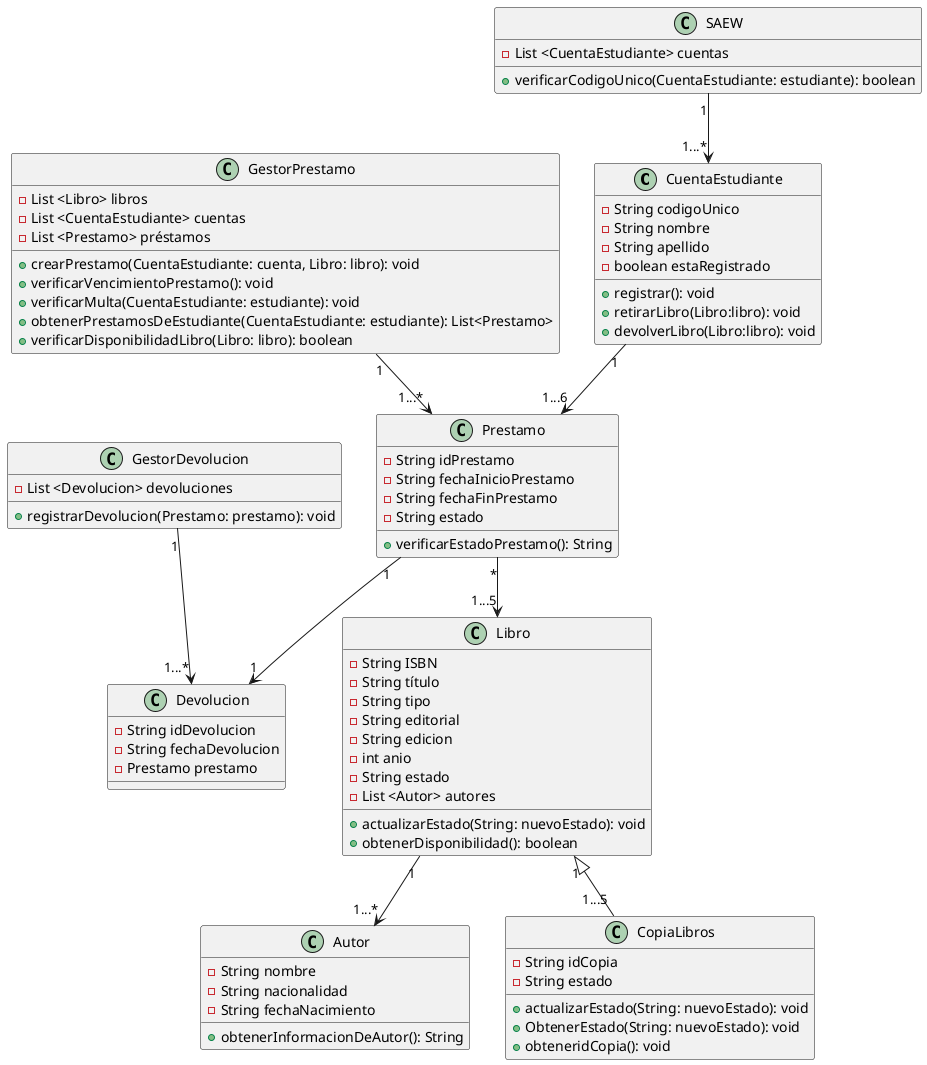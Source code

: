 @startuml
'https://plantuml.com/class-diagram

class CuentaEstudiante {
-String codigoUnico
-String nombre
-String apellido
-boolean estaRegistrado
+registrar(): void
+retirarLibro(Libro:libro): void
+devolverLibro(Libro:libro): void
}

class Libro {
-String ISBN
-String título
-String tipo
-String editorial
-String edicion
-int anio
-String estado
-List <Autor> autores
+actualizarEstado(String: nuevoEstado): void
+obtenerDisponibilidad(): boolean
}

class Autor {
-String nombre
-String nacionalidad
-String fechaNacimiento
+obtenerInformacionDeAutor(): String
}

class Prestamo {
-String idPrestamo
-String fechaInicioPrestamo
-String fechaFinPrestamo
-String estado
+verificarEstadoPrestamo(): String
}

class GestorPrestamo{
-List <Libro> libros
-List <CuentaEstudiante> cuentas
-List <Prestamo> préstamos
+crearPrestamo(CuentaEstudiante: cuenta, Libro: libro): void
+verificarVencimientoPrestamo(): void
+verificarMulta(CuentaEstudiante: estudiante): void
+obtenerPrestamosDeEstudiante(CuentaEstudiante: estudiante): List<Prestamo>
+verificarDisponibilidadLibro(Libro: libro): boolean
}
class SAEW{
-List <CuentaEstudiante> cuentas
+verificarCodigoUnico(CuentaEstudiante: estudiante): boolean
}
class Devolucion{
-String idDevolucion
-String fechaDevolucion
-Prestamo prestamo
}
class GestorDevolucion{
-List <Devolucion> devoluciones
+registrarDevolucion(Prestamo: prestamo): void
}
class CopiaLibros{
-String idCopia
-String estado
+actualizarEstado(String: nuevoEstado): void
+ObtenerEstado(String: nuevoEstado): void
+obteneridCopia(): void
}
CuentaEstudiante "1" --> "1...6" Prestamo
Prestamo "*" --> "1...5" Libro
Prestamo "1" --> "1" Devolucion
Libro "1" --> "1...*" Autor
Libro "1" <|-- "1...5" CopiaLibros
GestorPrestamo "1" --> "1...*" Prestamo
GestorDevolucion "1" --> "1...*" Devolucion
SAEW "1" --> "1...*" CuentaEstudiante
@enduml